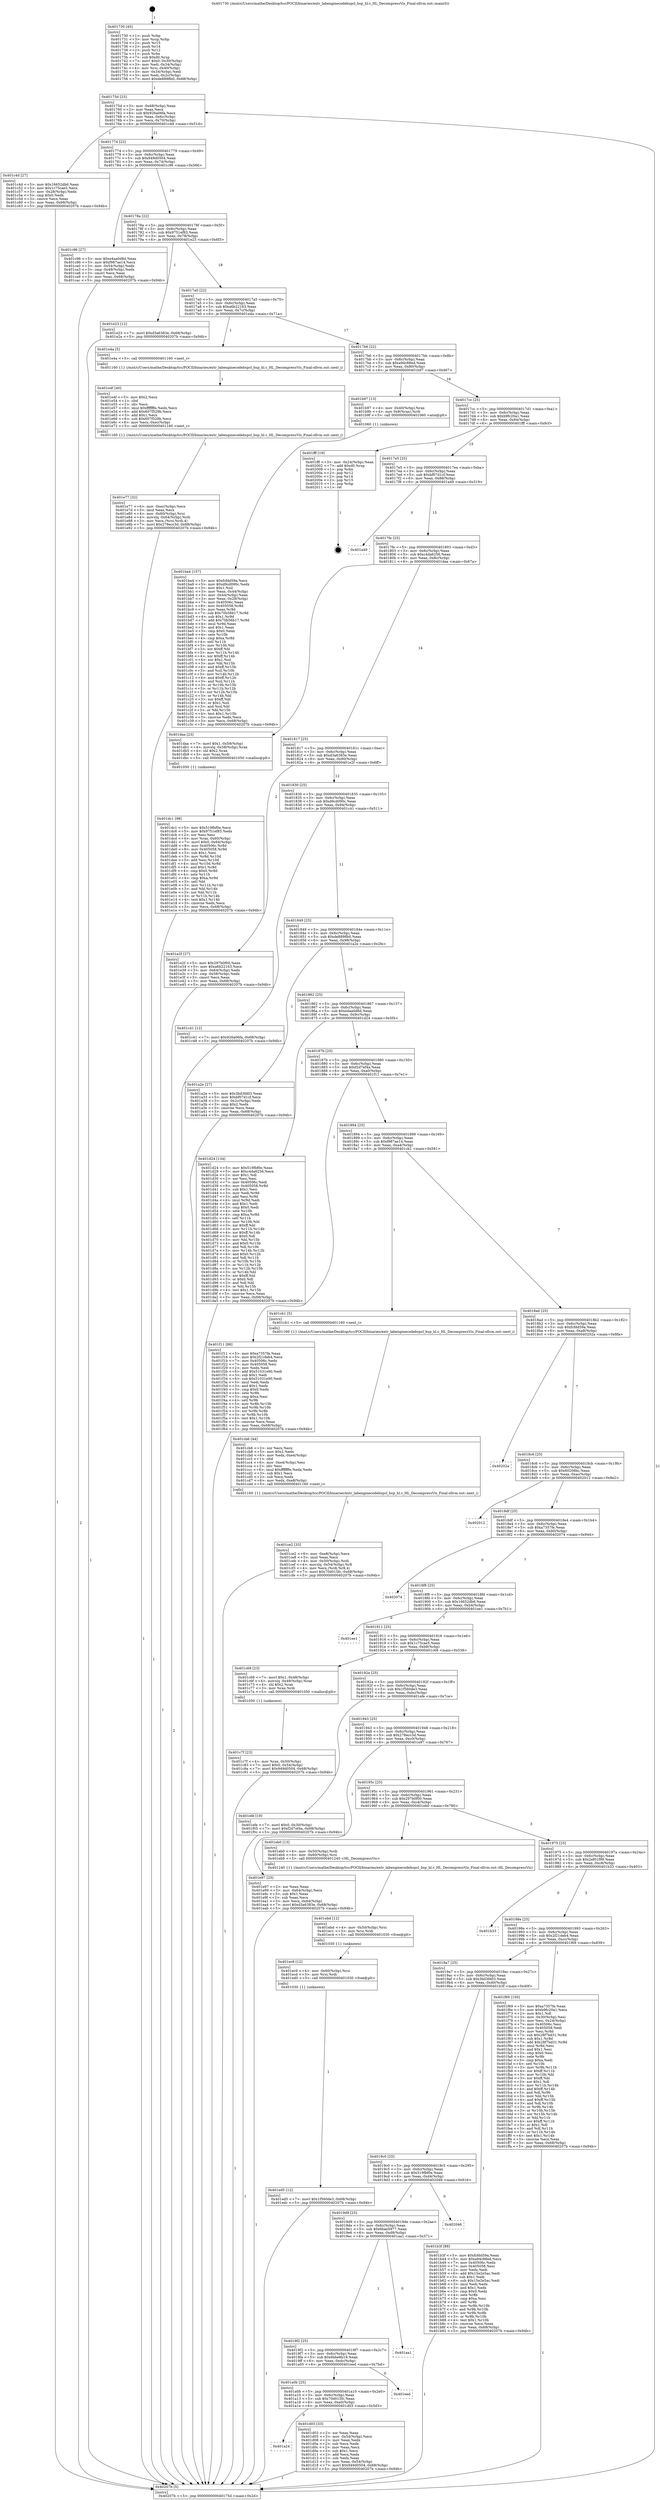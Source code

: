 digraph "0x401730" {
  label = "0x401730 (/mnt/c/Users/mathe/Desktop/tcc/POCII/binaries/extr_labenginecodebspcl_bsp_hl.c_HL_DecompressVis_Final-ollvm.out::main(0))"
  labelloc = "t"
  node[shape=record]

  Entry [label="",width=0.3,height=0.3,shape=circle,fillcolor=black,style=filled]
  "0x40175d" [label="{
     0x40175d [23]\l
     | [instrs]\l
     &nbsp;&nbsp;0x40175d \<+3\>: mov -0x68(%rbp),%eax\l
     &nbsp;&nbsp;0x401760 \<+2\>: mov %eax,%ecx\l
     &nbsp;&nbsp;0x401762 \<+6\>: sub $0x926a06fa,%ecx\l
     &nbsp;&nbsp;0x401768 \<+3\>: mov %eax,-0x6c(%rbp)\l
     &nbsp;&nbsp;0x40176b \<+3\>: mov %ecx,-0x70(%rbp)\l
     &nbsp;&nbsp;0x40176e \<+6\>: je 0000000000401c4d \<main+0x51d\>\l
  }"]
  "0x401c4d" [label="{
     0x401c4d [27]\l
     | [instrs]\l
     &nbsp;&nbsp;0x401c4d \<+5\>: mov $0x16652db6,%eax\l
     &nbsp;&nbsp;0x401c52 \<+5\>: mov $0x1c75cae5,%ecx\l
     &nbsp;&nbsp;0x401c57 \<+3\>: mov -0x28(%rbp),%edx\l
     &nbsp;&nbsp;0x401c5a \<+3\>: cmp $0x0,%edx\l
     &nbsp;&nbsp;0x401c5d \<+3\>: cmove %ecx,%eax\l
     &nbsp;&nbsp;0x401c60 \<+3\>: mov %eax,-0x68(%rbp)\l
     &nbsp;&nbsp;0x401c63 \<+5\>: jmp 000000000040207b \<main+0x94b\>\l
  }"]
  "0x401774" [label="{
     0x401774 [22]\l
     | [instrs]\l
     &nbsp;&nbsp;0x401774 \<+5\>: jmp 0000000000401779 \<main+0x49\>\l
     &nbsp;&nbsp;0x401779 \<+3\>: mov -0x6c(%rbp),%eax\l
     &nbsp;&nbsp;0x40177c \<+5\>: sub $0x949d0504,%eax\l
     &nbsp;&nbsp;0x401781 \<+3\>: mov %eax,-0x74(%rbp)\l
     &nbsp;&nbsp;0x401784 \<+6\>: je 0000000000401c96 \<main+0x566\>\l
  }"]
  Exit [label="",width=0.3,height=0.3,shape=circle,fillcolor=black,style=filled,peripheries=2]
  "0x401c96" [label="{
     0x401c96 [27]\l
     | [instrs]\l
     &nbsp;&nbsp;0x401c96 \<+5\>: mov $0xe4aa0d8d,%eax\l
     &nbsp;&nbsp;0x401c9b \<+5\>: mov $0xf987ae14,%ecx\l
     &nbsp;&nbsp;0x401ca0 \<+3\>: mov -0x54(%rbp),%edx\l
     &nbsp;&nbsp;0x401ca3 \<+3\>: cmp -0x48(%rbp),%edx\l
     &nbsp;&nbsp;0x401ca6 \<+3\>: cmovl %ecx,%eax\l
     &nbsp;&nbsp;0x401ca9 \<+3\>: mov %eax,-0x68(%rbp)\l
     &nbsp;&nbsp;0x401cac \<+5\>: jmp 000000000040207b \<main+0x94b\>\l
  }"]
  "0x40178a" [label="{
     0x40178a [22]\l
     | [instrs]\l
     &nbsp;&nbsp;0x40178a \<+5\>: jmp 000000000040178f \<main+0x5f\>\l
     &nbsp;&nbsp;0x40178f \<+3\>: mov -0x6c(%rbp),%eax\l
     &nbsp;&nbsp;0x401792 \<+5\>: sub $0x9751ef83,%eax\l
     &nbsp;&nbsp;0x401797 \<+3\>: mov %eax,-0x78(%rbp)\l
     &nbsp;&nbsp;0x40179a \<+6\>: je 0000000000401e23 \<main+0x6f3\>\l
  }"]
  "0x401ed5" [label="{
     0x401ed5 [12]\l
     | [instrs]\l
     &nbsp;&nbsp;0x401ed5 \<+7\>: movl $0x1f560de3,-0x68(%rbp)\l
     &nbsp;&nbsp;0x401edc \<+5\>: jmp 000000000040207b \<main+0x94b\>\l
  }"]
  "0x401e23" [label="{
     0x401e23 [12]\l
     | [instrs]\l
     &nbsp;&nbsp;0x401e23 \<+7\>: movl $0xd3a6383e,-0x68(%rbp)\l
     &nbsp;&nbsp;0x401e2a \<+5\>: jmp 000000000040207b \<main+0x94b\>\l
  }"]
  "0x4017a0" [label="{
     0x4017a0 [22]\l
     | [instrs]\l
     &nbsp;&nbsp;0x4017a0 \<+5\>: jmp 00000000004017a5 \<main+0x75\>\l
     &nbsp;&nbsp;0x4017a5 \<+3\>: mov -0x6c(%rbp),%eax\l
     &nbsp;&nbsp;0x4017a8 \<+5\>: sub $0xa6b22163,%eax\l
     &nbsp;&nbsp;0x4017ad \<+3\>: mov %eax,-0x7c(%rbp)\l
     &nbsp;&nbsp;0x4017b0 \<+6\>: je 0000000000401e4a \<main+0x71a\>\l
  }"]
  "0x401ec9" [label="{
     0x401ec9 [12]\l
     | [instrs]\l
     &nbsp;&nbsp;0x401ec9 \<+4\>: mov -0x60(%rbp),%rsi\l
     &nbsp;&nbsp;0x401ecd \<+3\>: mov %rsi,%rdi\l
     &nbsp;&nbsp;0x401ed0 \<+5\>: call 0000000000401030 \<free@plt\>\l
     | [calls]\l
     &nbsp;&nbsp;0x401030 \{1\} (unknown)\l
  }"]
  "0x401e4a" [label="{
     0x401e4a [5]\l
     | [instrs]\l
     &nbsp;&nbsp;0x401e4a \<+5\>: call 0000000000401160 \<next_i\>\l
     | [calls]\l
     &nbsp;&nbsp;0x401160 \{1\} (/mnt/c/Users/mathe/Desktop/tcc/POCII/binaries/extr_labenginecodebspcl_bsp_hl.c_HL_DecompressVis_Final-ollvm.out::next_i)\l
  }"]
  "0x4017b6" [label="{
     0x4017b6 [22]\l
     | [instrs]\l
     &nbsp;&nbsp;0x4017b6 \<+5\>: jmp 00000000004017bb \<main+0x8b\>\l
     &nbsp;&nbsp;0x4017bb \<+3\>: mov -0x6c(%rbp),%eax\l
     &nbsp;&nbsp;0x4017be \<+5\>: sub $0xa94c88ed,%eax\l
     &nbsp;&nbsp;0x4017c3 \<+3\>: mov %eax,-0x80(%rbp)\l
     &nbsp;&nbsp;0x4017c6 \<+6\>: je 0000000000401b97 \<main+0x467\>\l
  }"]
  "0x401ebd" [label="{
     0x401ebd [12]\l
     | [instrs]\l
     &nbsp;&nbsp;0x401ebd \<+4\>: mov -0x50(%rbp),%rsi\l
     &nbsp;&nbsp;0x401ec1 \<+3\>: mov %rsi,%rdi\l
     &nbsp;&nbsp;0x401ec4 \<+5\>: call 0000000000401030 \<free@plt\>\l
     | [calls]\l
     &nbsp;&nbsp;0x401030 \{1\} (unknown)\l
  }"]
  "0x401b97" [label="{
     0x401b97 [13]\l
     | [instrs]\l
     &nbsp;&nbsp;0x401b97 \<+4\>: mov -0x40(%rbp),%rax\l
     &nbsp;&nbsp;0x401b9b \<+4\>: mov 0x8(%rax),%rdi\l
     &nbsp;&nbsp;0x401b9f \<+5\>: call 0000000000401060 \<atoi@plt\>\l
     | [calls]\l
     &nbsp;&nbsp;0x401060 \{1\} (unknown)\l
  }"]
  "0x4017cc" [label="{
     0x4017cc [25]\l
     | [instrs]\l
     &nbsp;&nbsp;0x4017cc \<+5\>: jmp 00000000004017d1 \<main+0xa1\>\l
     &nbsp;&nbsp;0x4017d1 \<+3\>: mov -0x6c(%rbp),%eax\l
     &nbsp;&nbsp;0x4017d4 \<+5\>: sub $0xb9fc20a1,%eax\l
     &nbsp;&nbsp;0x4017d9 \<+6\>: mov %eax,-0x84(%rbp)\l
     &nbsp;&nbsp;0x4017df \<+6\>: je 0000000000401fff \<main+0x8cf\>\l
  }"]
  "0x401e77" [label="{
     0x401e77 [32]\l
     | [instrs]\l
     &nbsp;&nbsp;0x401e77 \<+6\>: mov -0xec(%rbp),%ecx\l
     &nbsp;&nbsp;0x401e7d \<+3\>: imul %eax,%ecx\l
     &nbsp;&nbsp;0x401e80 \<+4\>: mov -0x60(%rbp),%rsi\l
     &nbsp;&nbsp;0x401e84 \<+4\>: movslq -0x64(%rbp),%rdi\l
     &nbsp;&nbsp;0x401e88 \<+3\>: mov %ecx,(%rsi,%rdi,4)\l
     &nbsp;&nbsp;0x401e8b \<+7\>: movl $0x278ecc3d,-0x68(%rbp)\l
     &nbsp;&nbsp;0x401e92 \<+5\>: jmp 000000000040207b \<main+0x94b\>\l
  }"]
  "0x401fff" [label="{
     0x401fff [19]\l
     | [instrs]\l
     &nbsp;&nbsp;0x401fff \<+3\>: mov -0x24(%rbp),%eax\l
     &nbsp;&nbsp;0x402002 \<+7\>: add $0xd0,%rsp\l
     &nbsp;&nbsp;0x402009 \<+1\>: pop %rbx\l
     &nbsp;&nbsp;0x40200a \<+2\>: pop %r12\l
     &nbsp;&nbsp;0x40200c \<+2\>: pop %r14\l
     &nbsp;&nbsp;0x40200e \<+2\>: pop %r15\l
     &nbsp;&nbsp;0x402010 \<+1\>: pop %rbp\l
     &nbsp;&nbsp;0x402011 \<+1\>: ret\l
  }"]
  "0x4017e5" [label="{
     0x4017e5 [25]\l
     | [instrs]\l
     &nbsp;&nbsp;0x4017e5 \<+5\>: jmp 00000000004017ea \<main+0xba\>\l
     &nbsp;&nbsp;0x4017ea \<+3\>: mov -0x6c(%rbp),%eax\l
     &nbsp;&nbsp;0x4017ed \<+5\>: sub $0xbf07d1cf,%eax\l
     &nbsp;&nbsp;0x4017f2 \<+6\>: mov %eax,-0x88(%rbp)\l
     &nbsp;&nbsp;0x4017f8 \<+6\>: je 0000000000401a49 \<main+0x319\>\l
  }"]
  "0x401e4f" [label="{
     0x401e4f [40]\l
     | [instrs]\l
     &nbsp;&nbsp;0x401e4f \<+5\>: mov $0x2,%ecx\l
     &nbsp;&nbsp;0x401e54 \<+1\>: cltd\l
     &nbsp;&nbsp;0x401e55 \<+2\>: idiv %ecx\l
     &nbsp;&nbsp;0x401e57 \<+6\>: imul $0xfffffffe,%edx,%ecx\l
     &nbsp;&nbsp;0x401e5d \<+6\>: add $0x607f529b,%ecx\l
     &nbsp;&nbsp;0x401e63 \<+3\>: add $0x1,%ecx\l
     &nbsp;&nbsp;0x401e66 \<+6\>: sub $0x607f529b,%ecx\l
     &nbsp;&nbsp;0x401e6c \<+6\>: mov %ecx,-0xec(%rbp)\l
     &nbsp;&nbsp;0x401e72 \<+5\>: call 0000000000401160 \<next_i\>\l
     | [calls]\l
     &nbsp;&nbsp;0x401160 \{1\} (/mnt/c/Users/mathe/Desktop/tcc/POCII/binaries/extr_labenginecodebspcl_bsp_hl.c_HL_DecompressVis_Final-ollvm.out::next_i)\l
  }"]
  "0x401a49" [label="{
     0x401a49\l
  }", style=dashed]
  "0x4017fe" [label="{
     0x4017fe [25]\l
     | [instrs]\l
     &nbsp;&nbsp;0x4017fe \<+5\>: jmp 0000000000401803 \<main+0xd3\>\l
     &nbsp;&nbsp;0x401803 \<+3\>: mov -0x6c(%rbp),%eax\l
     &nbsp;&nbsp;0x401806 \<+5\>: sub $0xc4da6256,%eax\l
     &nbsp;&nbsp;0x40180b \<+6\>: mov %eax,-0x8c(%rbp)\l
     &nbsp;&nbsp;0x401811 \<+6\>: je 0000000000401daa \<main+0x67a\>\l
  }"]
  "0x401dc1" [label="{
     0x401dc1 [98]\l
     | [instrs]\l
     &nbsp;&nbsp;0x401dc1 \<+5\>: mov $0x519fbf0e,%ecx\l
     &nbsp;&nbsp;0x401dc6 \<+5\>: mov $0x9751ef83,%edx\l
     &nbsp;&nbsp;0x401dcb \<+2\>: xor %esi,%esi\l
     &nbsp;&nbsp;0x401dcd \<+4\>: mov %rax,-0x60(%rbp)\l
     &nbsp;&nbsp;0x401dd1 \<+7\>: movl $0x0,-0x64(%rbp)\l
     &nbsp;&nbsp;0x401dd8 \<+8\>: mov 0x40506c,%r8d\l
     &nbsp;&nbsp;0x401de0 \<+8\>: mov 0x405058,%r9d\l
     &nbsp;&nbsp;0x401de8 \<+3\>: sub $0x1,%esi\l
     &nbsp;&nbsp;0x401deb \<+3\>: mov %r8d,%r10d\l
     &nbsp;&nbsp;0x401dee \<+3\>: add %esi,%r10d\l
     &nbsp;&nbsp;0x401df1 \<+4\>: imul %r10d,%r8d\l
     &nbsp;&nbsp;0x401df5 \<+4\>: and $0x1,%r8d\l
     &nbsp;&nbsp;0x401df9 \<+4\>: cmp $0x0,%r8d\l
     &nbsp;&nbsp;0x401dfd \<+4\>: sete %r11b\l
     &nbsp;&nbsp;0x401e01 \<+4\>: cmp $0xa,%r9d\l
     &nbsp;&nbsp;0x401e05 \<+3\>: setl %bl\l
     &nbsp;&nbsp;0x401e08 \<+3\>: mov %r11b,%r14b\l
     &nbsp;&nbsp;0x401e0b \<+3\>: and %bl,%r14b\l
     &nbsp;&nbsp;0x401e0e \<+3\>: xor %bl,%r11b\l
     &nbsp;&nbsp;0x401e11 \<+3\>: or %r11b,%r14b\l
     &nbsp;&nbsp;0x401e14 \<+4\>: test $0x1,%r14b\l
     &nbsp;&nbsp;0x401e18 \<+3\>: cmovne %edx,%ecx\l
     &nbsp;&nbsp;0x401e1b \<+3\>: mov %ecx,-0x68(%rbp)\l
     &nbsp;&nbsp;0x401e1e \<+5\>: jmp 000000000040207b \<main+0x94b\>\l
  }"]
  "0x401daa" [label="{
     0x401daa [23]\l
     | [instrs]\l
     &nbsp;&nbsp;0x401daa \<+7\>: movl $0x1,-0x58(%rbp)\l
     &nbsp;&nbsp;0x401db1 \<+4\>: movslq -0x58(%rbp),%rax\l
     &nbsp;&nbsp;0x401db5 \<+4\>: shl $0x2,%rax\l
     &nbsp;&nbsp;0x401db9 \<+3\>: mov %rax,%rdi\l
     &nbsp;&nbsp;0x401dbc \<+5\>: call 0000000000401050 \<malloc@plt\>\l
     | [calls]\l
     &nbsp;&nbsp;0x401050 \{1\} (unknown)\l
  }"]
  "0x401817" [label="{
     0x401817 [25]\l
     | [instrs]\l
     &nbsp;&nbsp;0x401817 \<+5\>: jmp 000000000040181c \<main+0xec\>\l
     &nbsp;&nbsp;0x40181c \<+3\>: mov -0x6c(%rbp),%eax\l
     &nbsp;&nbsp;0x40181f \<+5\>: sub $0xd3a6383e,%eax\l
     &nbsp;&nbsp;0x401824 \<+6\>: mov %eax,-0x90(%rbp)\l
     &nbsp;&nbsp;0x40182a \<+6\>: je 0000000000401e2f \<main+0x6ff\>\l
  }"]
  "0x401a24" [label="{
     0x401a24\l
  }", style=dashed]
  "0x401e2f" [label="{
     0x401e2f [27]\l
     | [instrs]\l
     &nbsp;&nbsp;0x401e2f \<+5\>: mov $0x297b0f00,%eax\l
     &nbsp;&nbsp;0x401e34 \<+5\>: mov $0xa6b22163,%ecx\l
     &nbsp;&nbsp;0x401e39 \<+3\>: mov -0x64(%rbp),%edx\l
     &nbsp;&nbsp;0x401e3c \<+3\>: cmp -0x58(%rbp),%edx\l
     &nbsp;&nbsp;0x401e3f \<+3\>: cmovl %ecx,%eax\l
     &nbsp;&nbsp;0x401e42 \<+3\>: mov %eax,-0x68(%rbp)\l
     &nbsp;&nbsp;0x401e45 \<+5\>: jmp 000000000040207b \<main+0x94b\>\l
  }"]
  "0x401830" [label="{
     0x401830 [25]\l
     | [instrs]\l
     &nbsp;&nbsp;0x401830 \<+5\>: jmp 0000000000401835 \<main+0x105\>\l
     &nbsp;&nbsp;0x401835 \<+3\>: mov -0x6c(%rbp),%eax\l
     &nbsp;&nbsp;0x401838 \<+5\>: sub $0xd9cd090c,%eax\l
     &nbsp;&nbsp;0x40183d \<+6\>: mov %eax,-0x94(%rbp)\l
     &nbsp;&nbsp;0x401843 \<+6\>: je 0000000000401c41 \<main+0x511\>\l
  }"]
  "0x401d03" [label="{
     0x401d03 [33]\l
     | [instrs]\l
     &nbsp;&nbsp;0x401d03 \<+2\>: xor %eax,%eax\l
     &nbsp;&nbsp;0x401d05 \<+3\>: mov -0x54(%rbp),%ecx\l
     &nbsp;&nbsp;0x401d08 \<+2\>: mov %eax,%edx\l
     &nbsp;&nbsp;0x401d0a \<+2\>: sub %ecx,%edx\l
     &nbsp;&nbsp;0x401d0c \<+2\>: mov %eax,%ecx\l
     &nbsp;&nbsp;0x401d0e \<+3\>: sub $0x1,%ecx\l
     &nbsp;&nbsp;0x401d11 \<+2\>: add %ecx,%edx\l
     &nbsp;&nbsp;0x401d13 \<+2\>: sub %edx,%eax\l
     &nbsp;&nbsp;0x401d15 \<+3\>: mov %eax,-0x54(%rbp)\l
     &nbsp;&nbsp;0x401d18 \<+7\>: movl $0x949d0504,-0x68(%rbp)\l
     &nbsp;&nbsp;0x401d1f \<+5\>: jmp 000000000040207b \<main+0x94b\>\l
  }"]
  "0x401c41" [label="{
     0x401c41 [12]\l
     | [instrs]\l
     &nbsp;&nbsp;0x401c41 \<+7\>: movl $0x926a06fa,-0x68(%rbp)\l
     &nbsp;&nbsp;0x401c48 \<+5\>: jmp 000000000040207b \<main+0x94b\>\l
  }"]
  "0x401849" [label="{
     0x401849 [25]\l
     | [instrs]\l
     &nbsp;&nbsp;0x401849 \<+5\>: jmp 000000000040184e \<main+0x11e\>\l
     &nbsp;&nbsp;0x40184e \<+3\>: mov -0x6c(%rbp),%eax\l
     &nbsp;&nbsp;0x401851 \<+5\>: sub $0xde8898b0,%eax\l
     &nbsp;&nbsp;0x401856 \<+6\>: mov %eax,-0x98(%rbp)\l
     &nbsp;&nbsp;0x40185c \<+6\>: je 0000000000401a2e \<main+0x2fe\>\l
  }"]
  "0x401a0b" [label="{
     0x401a0b [25]\l
     | [instrs]\l
     &nbsp;&nbsp;0x401a0b \<+5\>: jmp 0000000000401a10 \<main+0x2e0\>\l
     &nbsp;&nbsp;0x401a10 \<+3\>: mov -0x6c(%rbp),%eax\l
     &nbsp;&nbsp;0x401a13 \<+5\>: sub $0x70d015fc,%eax\l
     &nbsp;&nbsp;0x401a18 \<+6\>: mov %eax,-0xe0(%rbp)\l
     &nbsp;&nbsp;0x401a1e \<+6\>: je 0000000000401d03 \<main+0x5d3\>\l
  }"]
  "0x401a2e" [label="{
     0x401a2e [27]\l
     | [instrs]\l
     &nbsp;&nbsp;0x401a2e \<+5\>: mov $0x3bd3fd03,%eax\l
     &nbsp;&nbsp;0x401a33 \<+5\>: mov $0xbf07d1cf,%ecx\l
     &nbsp;&nbsp;0x401a38 \<+3\>: mov -0x2c(%rbp),%edx\l
     &nbsp;&nbsp;0x401a3b \<+3\>: cmp $0x2,%edx\l
     &nbsp;&nbsp;0x401a3e \<+3\>: cmovne %ecx,%eax\l
     &nbsp;&nbsp;0x401a41 \<+3\>: mov %eax,-0x68(%rbp)\l
     &nbsp;&nbsp;0x401a44 \<+5\>: jmp 000000000040207b \<main+0x94b\>\l
  }"]
  "0x401862" [label="{
     0x401862 [25]\l
     | [instrs]\l
     &nbsp;&nbsp;0x401862 \<+5\>: jmp 0000000000401867 \<main+0x137\>\l
     &nbsp;&nbsp;0x401867 \<+3\>: mov -0x6c(%rbp),%eax\l
     &nbsp;&nbsp;0x40186a \<+5\>: sub $0xe4aa0d8d,%eax\l
     &nbsp;&nbsp;0x40186f \<+6\>: mov %eax,-0x9c(%rbp)\l
     &nbsp;&nbsp;0x401875 \<+6\>: je 0000000000401d24 \<main+0x5f4\>\l
  }"]
  "0x40207b" [label="{
     0x40207b [5]\l
     | [instrs]\l
     &nbsp;&nbsp;0x40207b \<+5\>: jmp 000000000040175d \<main+0x2d\>\l
  }"]
  "0x401730" [label="{
     0x401730 [45]\l
     | [instrs]\l
     &nbsp;&nbsp;0x401730 \<+1\>: push %rbp\l
     &nbsp;&nbsp;0x401731 \<+3\>: mov %rsp,%rbp\l
     &nbsp;&nbsp;0x401734 \<+2\>: push %r15\l
     &nbsp;&nbsp;0x401736 \<+2\>: push %r14\l
     &nbsp;&nbsp;0x401738 \<+2\>: push %r12\l
     &nbsp;&nbsp;0x40173a \<+1\>: push %rbx\l
     &nbsp;&nbsp;0x40173b \<+7\>: sub $0xd0,%rsp\l
     &nbsp;&nbsp;0x401742 \<+7\>: movl $0x0,-0x30(%rbp)\l
     &nbsp;&nbsp;0x401749 \<+3\>: mov %edi,-0x34(%rbp)\l
     &nbsp;&nbsp;0x40174c \<+4\>: mov %rsi,-0x40(%rbp)\l
     &nbsp;&nbsp;0x401750 \<+3\>: mov -0x34(%rbp),%edi\l
     &nbsp;&nbsp;0x401753 \<+3\>: mov %edi,-0x2c(%rbp)\l
     &nbsp;&nbsp;0x401756 \<+7\>: movl $0xde8898b0,-0x68(%rbp)\l
  }"]
  "0x401eed" [label="{
     0x401eed\l
  }", style=dashed]
  "0x401d24" [label="{
     0x401d24 [134]\l
     | [instrs]\l
     &nbsp;&nbsp;0x401d24 \<+5\>: mov $0x519fbf0e,%eax\l
     &nbsp;&nbsp;0x401d29 \<+5\>: mov $0xc4da6256,%ecx\l
     &nbsp;&nbsp;0x401d2e \<+2\>: mov $0x1,%dl\l
     &nbsp;&nbsp;0x401d30 \<+2\>: xor %esi,%esi\l
     &nbsp;&nbsp;0x401d32 \<+7\>: mov 0x40506c,%edi\l
     &nbsp;&nbsp;0x401d39 \<+8\>: mov 0x405058,%r8d\l
     &nbsp;&nbsp;0x401d41 \<+3\>: sub $0x1,%esi\l
     &nbsp;&nbsp;0x401d44 \<+3\>: mov %edi,%r9d\l
     &nbsp;&nbsp;0x401d47 \<+3\>: add %esi,%r9d\l
     &nbsp;&nbsp;0x401d4a \<+4\>: imul %r9d,%edi\l
     &nbsp;&nbsp;0x401d4e \<+3\>: and $0x1,%edi\l
     &nbsp;&nbsp;0x401d51 \<+3\>: cmp $0x0,%edi\l
     &nbsp;&nbsp;0x401d54 \<+4\>: sete %r10b\l
     &nbsp;&nbsp;0x401d58 \<+4\>: cmp $0xa,%r8d\l
     &nbsp;&nbsp;0x401d5c \<+4\>: setl %r11b\l
     &nbsp;&nbsp;0x401d60 \<+3\>: mov %r10b,%bl\l
     &nbsp;&nbsp;0x401d63 \<+3\>: xor $0xff,%bl\l
     &nbsp;&nbsp;0x401d66 \<+3\>: mov %r11b,%r14b\l
     &nbsp;&nbsp;0x401d69 \<+4\>: xor $0xff,%r14b\l
     &nbsp;&nbsp;0x401d6d \<+3\>: xor $0x0,%dl\l
     &nbsp;&nbsp;0x401d70 \<+3\>: mov %bl,%r15b\l
     &nbsp;&nbsp;0x401d73 \<+4\>: and $0x0,%r15b\l
     &nbsp;&nbsp;0x401d77 \<+3\>: and %dl,%r10b\l
     &nbsp;&nbsp;0x401d7a \<+3\>: mov %r14b,%r12b\l
     &nbsp;&nbsp;0x401d7d \<+4\>: and $0x0,%r12b\l
     &nbsp;&nbsp;0x401d81 \<+3\>: and %dl,%r11b\l
     &nbsp;&nbsp;0x401d84 \<+3\>: or %r10b,%r15b\l
     &nbsp;&nbsp;0x401d87 \<+3\>: or %r11b,%r12b\l
     &nbsp;&nbsp;0x401d8a \<+3\>: xor %r12b,%r15b\l
     &nbsp;&nbsp;0x401d8d \<+3\>: or %r14b,%bl\l
     &nbsp;&nbsp;0x401d90 \<+3\>: xor $0xff,%bl\l
     &nbsp;&nbsp;0x401d93 \<+3\>: or $0x0,%dl\l
     &nbsp;&nbsp;0x401d96 \<+2\>: and %dl,%bl\l
     &nbsp;&nbsp;0x401d98 \<+3\>: or %bl,%r15b\l
     &nbsp;&nbsp;0x401d9b \<+4\>: test $0x1,%r15b\l
     &nbsp;&nbsp;0x401d9f \<+3\>: cmovne %ecx,%eax\l
     &nbsp;&nbsp;0x401da2 \<+3\>: mov %eax,-0x68(%rbp)\l
     &nbsp;&nbsp;0x401da5 \<+5\>: jmp 000000000040207b \<main+0x94b\>\l
  }"]
  "0x40187b" [label="{
     0x40187b [25]\l
     | [instrs]\l
     &nbsp;&nbsp;0x40187b \<+5\>: jmp 0000000000401880 \<main+0x150\>\l
     &nbsp;&nbsp;0x401880 \<+3\>: mov -0x6c(%rbp),%eax\l
     &nbsp;&nbsp;0x401883 \<+5\>: sub $0xf2d7ef4a,%eax\l
     &nbsp;&nbsp;0x401888 \<+6\>: mov %eax,-0xa0(%rbp)\l
     &nbsp;&nbsp;0x40188e \<+6\>: je 0000000000401f11 \<main+0x7e1\>\l
  }"]
  "0x4019f2" [label="{
     0x4019f2 [25]\l
     | [instrs]\l
     &nbsp;&nbsp;0x4019f2 \<+5\>: jmp 00000000004019f7 \<main+0x2c7\>\l
     &nbsp;&nbsp;0x4019f7 \<+3\>: mov -0x6c(%rbp),%eax\l
     &nbsp;&nbsp;0x4019fa \<+5\>: sub $0x6bbe8b19,%eax\l
     &nbsp;&nbsp;0x4019ff \<+6\>: mov %eax,-0xdc(%rbp)\l
     &nbsp;&nbsp;0x401a05 \<+6\>: je 0000000000401eed \<main+0x7bd\>\l
  }"]
  "0x401f11" [label="{
     0x401f11 [88]\l
     | [instrs]\l
     &nbsp;&nbsp;0x401f11 \<+5\>: mov $0xa7357fe,%eax\l
     &nbsp;&nbsp;0x401f16 \<+5\>: mov $0x2f21deb4,%ecx\l
     &nbsp;&nbsp;0x401f1b \<+7\>: mov 0x40506c,%edx\l
     &nbsp;&nbsp;0x401f22 \<+7\>: mov 0x405058,%esi\l
     &nbsp;&nbsp;0x401f29 \<+2\>: mov %edx,%edi\l
     &nbsp;&nbsp;0x401f2b \<+6\>: add $0x51031e90,%edi\l
     &nbsp;&nbsp;0x401f31 \<+3\>: sub $0x1,%edi\l
     &nbsp;&nbsp;0x401f34 \<+6\>: sub $0x51031e90,%edi\l
     &nbsp;&nbsp;0x401f3a \<+3\>: imul %edi,%edx\l
     &nbsp;&nbsp;0x401f3d \<+3\>: and $0x1,%edx\l
     &nbsp;&nbsp;0x401f40 \<+3\>: cmp $0x0,%edx\l
     &nbsp;&nbsp;0x401f43 \<+4\>: sete %r8b\l
     &nbsp;&nbsp;0x401f47 \<+3\>: cmp $0xa,%esi\l
     &nbsp;&nbsp;0x401f4a \<+4\>: setl %r9b\l
     &nbsp;&nbsp;0x401f4e \<+3\>: mov %r8b,%r10b\l
     &nbsp;&nbsp;0x401f51 \<+3\>: and %r9b,%r10b\l
     &nbsp;&nbsp;0x401f54 \<+3\>: xor %r9b,%r8b\l
     &nbsp;&nbsp;0x401f57 \<+3\>: or %r8b,%r10b\l
     &nbsp;&nbsp;0x401f5a \<+4\>: test $0x1,%r10b\l
     &nbsp;&nbsp;0x401f5e \<+3\>: cmovne %ecx,%eax\l
     &nbsp;&nbsp;0x401f61 \<+3\>: mov %eax,-0x68(%rbp)\l
     &nbsp;&nbsp;0x401f64 \<+5\>: jmp 000000000040207b \<main+0x94b\>\l
  }"]
  "0x401894" [label="{
     0x401894 [25]\l
     | [instrs]\l
     &nbsp;&nbsp;0x401894 \<+5\>: jmp 0000000000401899 \<main+0x169\>\l
     &nbsp;&nbsp;0x401899 \<+3\>: mov -0x6c(%rbp),%eax\l
     &nbsp;&nbsp;0x40189c \<+5\>: sub $0xf987ae14,%eax\l
     &nbsp;&nbsp;0x4018a1 \<+6\>: mov %eax,-0xa4(%rbp)\l
     &nbsp;&nbsp;0x4018a7 \<+6\>: je 0000000000401cb1 \<main+0x581\>\l
  }"]
  "0x401aa1" [label="{
     0x401aa1\l
  }", style=dashed]
  "0x401cb1" [label="{
     0x401cb1 [5]\l
     | [instrs]\l
     &nbsp;&nbsp;0x401cb1 \<+5\>: call 0000000000401160 \<next_i\>\l
     | [calls]\l
     &nbsp;&nbsp;0x401160 \{1\} (/mnt/c/Users/mathe/Desktop/tcc/POCII/binaries/extr_labenginecodebspcl_bsp_hl.c_HL_DecompressVis_Final-ollvm.out::next_i)\l
  }"]
  "0x4018ad" [label="{
     0x4018ad [25]\l
     | [instrs]\l
     &nbsp;&nbsp;0x4018ad \<+5\>: jmp 00000000004018b2 \<main+0x182\>\l
     &nbsp;&nbsp;0x4018b2 \<+3\>: mov -0x6c(%rbp),%eax\l
     &nbsp;&nbsp;0x4018b5 \<+5\>: sub $0xfcfdd59a,%eax\l
     &nbsp;&nbsp;0x4018ba \<+6\>: mov %eax,-0xa8(%rbp)\l
     &nbsp;&nbsp;0x4018c0 \<+6\>: je 000000000040202a \<main+0x8fa\>\l
  }"]
  "0x4019d9" [label="{
     0x4019d9 [25]\l
     | [instrs]\l
     &nbsp;&nbsp;0x4019d9 \<+5\>: jmp 00000000004019de \<main+0x2ae\>\l
     &nbsp;&nbsp;0x4019de \<+3\>: mov -0x6c(%rbp),%eax\l
     &nbsp;&nbsp;0x4019e1 \<+5\>: sub $0x6bae5977,%eax\l
     &nbsp;&nbsp;0x4019e6 \<+6\>: mov %eax,-0xd8(%rbp)\l
     &nbsp;&nbsp;0x4019ec \<+6\>: je 0000000000401aa1 \<main+0x371\>\l
  }"]
  "0x40202a" [label="{
     0x40202a\l
  }", style=dashed]
  "0x4018c6" [label="{
     0x4018c6 [25]\l
     | [instrs]\l
     &nbsp;&nbsp;0x4018c6 \<+5\>: jmp 00000000004018cb \<main+0x19b\>\l
     &nbsp;&nbsp;0x4018cb \<+3\>: mov -0x6c(%rbp),%eax\l
     &nbsp;&nbsp;0x4018ce \<+5\>: sub $0x60208bc,%eax\l
     &nbsp;&nbsp;0x4018d3 \<+6\>: mov %eax,-0xac(%rbp)\l
     &nbsp;&nbsp;0x4018d9 \<+6\>: je 0000000000402012 \<main+0x8e2\>\l
  }"]
  "0x402046" [label="{
     0x402046\l
  }", style=dashed]
  "0x402012" [label="{
     0x402012\l
  }", style=dashed]
  "0x4018df" [label="{
     0x4018df [25]\l
     | [instrs]\l
     &nbsp;&nbsp;0x4018df \<+5\>: jmp 00000000004018e4 \<main+0x1b4\>\l
     &nbsp;&nbsp;0x4018e4 \<+3\>: mov -0x6c(%rbp),%eax\l
     &nbsp;&nbsp;0x4018e7 \<+5\>: sub $0xa7357fe,%eax\l
     &nbsp;&nbsp;0x4018ec \<+6\>: mov %eax,-0xb0(%rbp)\l
     &nbsp;&nbsp;0x4018f2 \<+6\>: je 0000000000402074 \<main+0x944\>\l
  }"]
  "0x401ce2" [label="{
     0x401ce2 [33]\l
     | [instrs]\l
     &nbsp;&nbsp;0x401ce2 \<+6\>: mov -0xe8(%rbp),%ecx\l
     &nbsp;&nbsp;0x401ce8 \<+3\>: imul %eax,%ecx\l
     &nbsp;&nbsp;0x401ceb \<+4\>: mov -0x50(%rbp),%rdi\l
     &nbsp;&nbsp;0x401cef \<+4\>: movslq -0x54(%rbp),%r8\l
     &nbsp;&nbsp;0x401cf3 \<+4\>: mov %ecx,(%rdi,%r8,4)\l
     &nbsp;&nbsp;0x401cf7 \<+7\>: movl $0x70d015fc,-0x68(%rbp)\l
     &nbsp;&nbsp;0x401cfe \<+5\>: jmp 000000000040207b \<main+0x94b\>\l
  }"]
  "0x402074" [label="{
     0x402074\l
  }", style=dashed]
  "0x4018f8" [label="{
     0x4018f8 [25]\l
     | [instrs]\l
     &nbsp;&nbsp;0x4018f8 \<+5\>: jmp 00000000004018fd \<main+0x1cd\>\l
     &nbsp;&nbsp;0x4018fd \<+3\>: mov -0x6c(%rbp),%eax\l
     &nbsp;&nbsp;0x401900 \<+5\>: sub $0x16652db6,%eax\l
     &nbsp;&nbsp;0x401905 \<+6\>: mov %eax,-0xb4(%rbp)\l
     &nbsp;&nbsp;0x40190b \<+6\>: je 0000000000401ee1 \<main+0x7b1\>\l
  }"]
  "0x401cb6" [label="{
     0x401cb6 [44]\l
     | [instrs]\l
     &nbsp;&nbsp;0x401cb6 \<+2\>: xor %ecx,%ecx\l
     &nbsp;&nbsp;0x401cb8 \<+5\>: mov $0x2,%edx\l
     &nbsp;&nbsp;0x401cbd \<+6\>: mov %edx,-0xe4(%rbp)\l
     &nbsp;&nbsp;0x401cc3 \<+1\>: cltd\l
     &nbsp;&nbsp;0x401cc4 \<+6\>: mov -0xe4(%rbp),%esi\l
     &nbsp;&nbsp;0x401cca \<+2\>: idiv %esi\l
     &nbsp;&nbsp;0x401ccc \<+6\>: imul $0xfffffffe,%edx,%edx\l
     &nbsp;&nbsp;0x401cd2 \<+3\>: sub $0x1,%ecx\l
     &nbsp;&nbsp;0x401cd5 \<+2\>: sub %ecx,%edx\l
     &nbsp;&nbsp;0x401cd7 \<+6\>: mov %edx,-0xe8(%rbp)\l
     &nbsp;&nbsp;0x401cdd \<+5\>: call 0000000000401160 \<next_i\>\l
     | [calls]\l
     &nbsp;&nbsp;0x401160 \{1\} (/mnt/c/Users/mathe/Desktop/tcc/POCII/binaries/extr_labenginecodebspcl_bsp_hl.c_HL_DecompressVis_Final-ollvm.out::next_i)\l
  }"]
  "0x401ee1" [label="{
     0x401ee1\l
  }", style=dashed]
  "0x401911" [label="{
     0x401911 [25]\l
     | [instrs]\l
     &nbsp;&nbsp;0x401911 \<+5\>: jmp 0000000000401916 \<main+0x1e6\>\l
     &nbsp;&nbsp;0x401916 \<+3\>: mov -0x6c(%rbp),%eax\l
     &nbsp;&nbsp;0x401919 \<+5\>: sub $0x1c75cae5,%eax\l
     &nbsp;&nbsp;0x40191e \<+6\>: mov %eax,-0xb8(%rbp)\l
     &nbsp;&nbsp;0x401924 \<+6\>: je 0000000000401c68 \<main+0x538\>\l
  }"]
  "0x401c7f" [label="{
     0x401c7f [23]\l
     | [instrs]\l
     &nbsp;&nbsp;0x401c7f \<+4\>: mov %rax,-0x50(%rbp)\l
     &nbsp;&nbsp;0x401c83 \<+7\>: movl $0x0,-0x54(%rbp)\l
     &nbsp;&nbsp;0x401c8a \<+7\>: movl $0x949d0504,-0x68(%rbp)\l
     &nbsp;&nbsp;0x401c91 \<+5\>: jmp 000000000040207b \<main+0x94b\>\l
  }"]
  "0x401c68" [label="{
     0x401c68 [23]\l
     | [instrs]\l
     &nbsp;&nbsp;0x401c68 \<+7\>: movl $0x1,-0x48(%rbp)\l
     &nbsp;&nbsp;0x401c6f \<+4\>: movslq -0x48(%rbp),%rax\l
     &nbsp;&nbsp;0x401c73 \<+4\>: shl $0x2,%rax\l
     &nbsp;&nbsp;0x401c77 \<+3\>: mov %rax,%rdi\l
     &nbsp;&nbsp;0x401c7a \<+5\>: call 0000000000401050 \<malloc@plt\>\l
     | [calls]\l
     &nbsp;&nbsp;0x401050 \{1\} (unknown)\l
  }"]
  "0x40192a" [label="{
     0x40192a [25]\l
     | [instrs]\l
     &nbsp;&nbsp;0x40192a \<+5\>: jmp 000000000040192f \<main+0x1ff\>\l
     &nbsp;&nbsp;0x40192f \<+3\>: mov -0x6c(%rbp),%eax\l
     &nbsp;&nbsp;0x401932 \<+5\>: sub $0x1f560de3,%eax\l
     &nbsp;&nbsp;0x401937 \<+6\>: mov %eax,-0xbc(%rbp)\l
     &nbsp;&nbsp;0x40193d \<+6\>: je 0000000000401efe \<main+0x7ce\>\l
  }"]
  "0x401ba4" [label="{
     0x401ba4 [157]\l
     | [instrs]\l
     &nbsp;&nbsp;0x401ba4 \<+5\>: mov $0xfcfdd59a,%ecx\l
     &nbsp;&nbsp;0x401ba9 \<+5\>: mov $0xd9cd090c,%edx\l
     &nbsp;&nbsp;0x401bae \<+3\>: mov $0x1,%sil\l
     &nbsp;&nbsp;0x401bb1 \<+3\>: mov %eax,-0x44(%rbp)\l
     &nbsp;&nbsp;0x401bb4 \<+3\>: mov -0x44(%rbp),%eax\l
     &nbsp;&nbsp;0x401bb7 \<+3\>: mov %eax,-0x28(%rbp)\l
     &nbsp;&nbsp;0x401bba \<+7\>: mov 0x40506c,%eax\l
     &nbsp;&nbsp;0x401bc1 \<+8\>: mov 0x405058,%r8d\l
     &nbsp;&nbsp;0x401bc9 \<+3\>: mov %eax,%r9d\l
     &nbsp;&nbsp;0x401bcc \<+7\>: sub $0x70b56b17,%r9d\l
     &nbsp;&nbsp;0x401bd3 \<+4\>: sub $0x1,%r9d\l
     &nbsp;&nbsp;0x401bd7 \<+7\>: add $0x70b56b17,%r9d\l
     &nbsp;&nbsp;0x401bde \<+4\>: imul %r9d,%eax\l
     &nbsp;&nbsp;0x401be2 \<+3\>: and $0x1,%eax\l
     &nbsp;&nbsp;0x401be5 \<+3\>: cmp $0x0,%eax\l
     &nbsp;&nbsp;0x401be8 \<+4\>: sete %r10b\l
     &nbsp;&nbsp;0x401bec \<+4\>: cmp $0xa,%r8d\l
     &nbsp;&nbsp;0x401bf0 \<+4\>: setl %r11b\l
     &nbsp;&nbsp;0x401bf4 \<+3\>: mov %r10b,%bl\l
     &nbsp;&nbsp;0x401bf7 \<+3\>: xor $0xff,%bl\l
     &nbsp;&nbsp;0x401bfa \<+3\>: mov %r11b,%r14b\l
     &nbsp;&nbsp;0x401bfd \<+4\>: xor $0xff,%r14b\l
     &nbsp;&nbsp;0x401c01 \<+4\>: xor $0x1,%sil\l
     &nbsp;&nbsp;0x401c05 \<+3\>: mov %bl,%r15b\l
     &nbsp;&nbsp;0x401c08 \<+4\>: and $0xff,%r15b\l
     &nbsp;&nbsp;0x401c0c \<+3\>: and %sil,%r10b\l
     &nbsp;&nbsp;0x401c0f \<+3\>: mov %r14b,%r12b\l
     &nbsp;&nbsp;0x401c12 \<+4\>: and $0xff,%r12b\l
     &nbsp;&nbsp;0x401c16 \<+3\>: and %sil,%r11b\l
     &nbsp;&nbsp;0x401c19 \<+3\>: or %r10b,%r15b\l
     &nbsp;&nbsp;0x401c1c \<+3\>: or %r11b,%r12b\l
     &nbsp;&nbsp;0x401c1f \<+3\>: xor %r12b,%r15b\l
     &nbsp;&nbsp;0x401c22 \<+3\>: or %r14b,%bl\l
     &nbsp;&nbsp;0x401c25 \<+3\>: xor $0xff,%bl\l
     &nbsp;&nbsp;0x401c28 \<+4\>: or $0x1,%sil\l
     &nbsp;&nbsp;0x401c2c \<+3\>: and %sil,%bl\l
     &nbsp;&nbsp;0x401c2f \<+3\>: or %bl,%r15b\l
     &nbsp;&nbsp;0x401c32 \<+4\>: test $0x1,%r15b\l
     &nbsp;&nbsp;0x401c36 \<+3\>: cmovne %edx,%ecx\l
     &nbsp;&nbsp;0x401c39 \<+3\>: mov %ecx,-0x68(%rbp)\l
     &nbsp;&nbsp;0x401c3c \<+5\>: jmp 000000000040207b \<main+0x94b\>\l
  }"]
  "0x401efe" [label="{
     0x401efe [19]\l
     | [instrs]\l
     &nbsp;&nbsp;0x401efe \<+7\>: movl $0x0,-0x30(%rbp)\l
     &nbsp;&nbsp;0x401f05 \<+7\>: movl $0xf2d7ef4a,-0x68(%rbp)\l
     &nbsp;&nbsp;0x401f0c \<+5\>: jmp 000000000040207b \<main+0x94b\>\l
  }"]
  "0x401943" [label="{
     0x401943 [25]\l
     | [instrs]\l
     &nbsp;&nbsp;0x401943 \<+5\>: jmp 0000000000401948 \<main+0x218\>\l
     &nbsp;&nbsp;0x401948 \<+3\>: mov -0x6c(%rbp),%eax\l
     &nbsp;&nbsp;0x40194b \<+5\>: sub $0x278ecc3d,%eax\l
     &nbsp;&nbsp;0x401950 \<+6\>: mov %eax,-0xc0(%rbp)\l
     &nbsp;&nbsp;0x401956 \<+6\>: je 0000000000401e97 \<main+0x767\>\l
  }"]
  "0x4019c0" [label="{
     0x4019c0 [25]\l
     | [instrs]\l
     &nbsp;&nbsp;0x4019c0 \<+5\>: jmp 00000000004019c5 \<main+0x295\>\l
     &nbsp;&nbsp;0x4019c5 \<+3\>: mov -0x6c(%rbp),%eax\l
     &nbsp;&nbsp;0x4019c8 \<+5\>: sub $0x519fbf0e,%eax\l
     &nbsp;&nbsp;0x4019cd \<+6\>: mov %eax,-0xd4(%rbp)\l
     &nbsp;&nbsp;0x4019d3 \<+6\>: je 0000000000402046 \<main+0x916\>\l
  }"]
  "0x401e97" [label="{
     0x401e97 [25]\l
     | [instrs]\l
     &nbsp;&nbsp;0x401e97 \<+2\>: xor %eax,%eax\l
     &nbsp;&nbsp;0x401e99 \<+3\>: mov -0x64(%rbp),%ecx\l
     &nbsp;&nbsp;0x401e9c \<+3\>: sub $0x1,%eax\l
     &nbsp;&nbsp;0x401e9f \<+2\>: sub %eax,%ecx\l
     &nbsp;&nbsp;0x401ea1 \<+3\>: mov %ecx,-0x64(%rbp)\l
     &nbsp;&nbsp;0x401ea4 \<+7\>: movl $0xd3a6383e,-0x68(%rbp)\l
     &nbsp;&nbsp;0x401eab \<+5\>: jmp 000000000040207b \<main+0x94b\>\l
  }"]
  "0x40195c" [label="{
     0x40195c [25]\l
     | [instrs]\l
     &nbsp;&nbsp;0x40195c \<+5\>: jmp 0000000000401961 \<main+0x231\>\l
     &nbsp;&nbsp;0x401961 \<+3\>: mov -0x6c(%rbp),%eax\l
     &nbsp;&nbsp;0x401964 \<+5\>: sub $0x297b0f00,%eax\l
     &nbsp;&nbsp;0x401969 \<+6\>: mov %eax,-0xc4(%rbp)\l
     &nbsp;&nbsp;0x40196f \<+6\>: je 0000000000401eb0 \<main+0x780\>\l
  }"]
  "0x401b3f" [label="{
     0x401b3f [88]\l
     | [instrs]\l
     &nbsp;&nbsp;0x401b3f \<+5\>: mov $0xfcfdd59a,%eax\l
     &nbsp;&nbsp;0x401b44 \<+5\>: mov $0xa94c88ed,%ecx\l
     &nbsp;&nbsp;0x401b49 \<+7\>: mov 0x40506c,%edx\l
     &nbsp;&nbsp;0x401b50 \<+7\>: mov 0x405058,%esi\l
     &nbsp;&nbsp;0x401b57 \<+2\>: mov %edx,%edi\l
     &nbsp;&nbsp;0x401b59 \<+6\>: add $0x15e2e5ac,%edi\l
     &nbsp;&nbsp;0x401b5f \<+3\>: sub $0x1,%edi\l
     &nbsp;&nbsp;0x401b62 \<+6\>: sub $0x15e2e5ac,%edi\l
     &nbsp;&nbsp;0x401b68 \<+3\>: imul %edi,%edx\l
     &nbsp;&nbsp;0x401b6b \<+3\>: and $0x1,%edx\l
     &nbsp;&nbsp;0x401b6e \<+3\>: cmp $0x0,%edx\l
     &nbsp;&nbsp;0x401b71 \<+4\>: sete %r8b\l
     &nbsp;&nbsp;0x401b75 \<+3\>: cmp $0xa,%esi\l
     &nbsp;&nbsp;0x401b78 \<+4\>: setl %r9b\l
     &nbsp;&nbsp;0x401b7c \<+3\>: mov %r8b,%r10b\l
     &nbsp;&nbsp;0x401b7f \<+3\>: and %r9b,%r10b\l
     &nbsp;&nbsp;0x401b82 \<+3\>: xor %r9b,%r8b\l
     &nbsp;&nbsp;0x401b85 \<+3\>: or %r8b,%r10b\l
     &nbsp;&nbsp;0x401b88 \<+4\>: test $0x1,%r10b\l
     &nbsp;&nbsp;0x401b8c \<+3\>: cmovne %ecx,%eax\l
     &nbsp;&nbsp;0x401b8f \<+3\>: mov %eax,-0x68(%rbp)\l
     &nbsp;&nbsp;0x401b92 \<+5\>: jmp 000000000040207b \<main+0x94b\>\l
  }"]
  "0x401eb0" [label="{
     0x401eb0 [13]\l
     | [instrs]\l
     &nbsp;&nbsp;0x401eb0 \<+4\>: mov -0x50(%rbp),%rdi\l
     &nbsp;&nbsp;0x401eb4 \<+4\>: mov -0x60(%rbp),%rsi\l
     &nbsp;&nbsp;0x401eb8 \<+5\>: call 0000000000401240 \<HL_DecompressVis\>\l
     | [calls]\l
     &nbsp;&nbsp;0x401240 \{1\} (/mnt/c/Users/mathe/Desktop/tcc/POCII/binaries/extr_labenginecodebspcl_bsp_hl.c_HL_DecompressVis_Final-ollvm.out::HL_DecompressVis)\l
  }"]
  "0x401975" [label="{
     0x401975 [25]\l
     | [instrs]\l
     &nbsp;&nbsp;0x401975 \<+5\>: jmp 000000000040197a \<main+0x24a\>\l
     &nbsp;&nbsp;0x40197a \<+3\>: mov -0x6c(%rbp),%eax\l
     &nbsp;&nbsp;0x40197d \<+5\>: sub $0x2ef01f99,%eax\l
     &nbsp;&nbsp;0x401982 \<+6\>: mov %eax,-0xc8(%rbp)\l
     &nbsp;&nbsp;0x401988 \<+6\>: je 0000000000401b33 \<main+0x403\>\l
  }"]
  "0x4019a7" [label="{
     0x4019a7 [25]\l
     | [instrs]\l
     &nbsp;&nbsp;0x4019a7 \<+5\>: jmp 00000000004019ac \<main+0x27c\>\l
     &nbsp;&nbsp;0x4019ac \<+3\>: mov -0x6c(%rbp),%eax\l
     &nbsp;&nbsp;0x4019af \<+5\>: sub $0x3bd3fd03,%eax\l
     &nbsp;&nbsp;0x4019b4 \<+6\>: mov %eax,-0xd0(%rbp)\l
     &nbsp;&nbsp;0x4019ba \<+6\>: je 0000000000401b3f \<main+0x40f\>\l
  }"]
  "0x401b33" [label="{
     0x401b33\l
  }", style=dashed]
  "0x40198e" [label="{
     0x40198e [25]\l
     | [instrs]\l
     &nbsp;&nbsp;0x40198e \<+5\>: jmp 0000000000401993 \<main+0x263\>\l
     &nbsp;&nbsp;0x401993 \<+3\>: mov -0x6c(%rbp),%eax\l
     &nbsp;&nbsp;0x401996 \<+5\>: sub $0x2f21deb4,%eax\l
     &nbsp;&nbsp;0x40199b \<+6\>: mov %eax,-0xcc(%rbp)\l
     &nbsp;&nbsp;0x4019a1 \<+6\>: je 0000000000401f69 \<main+0x839\>\l
  }"]
  "0x401f69" [label="{
     0x401f69 [150]\l
     | [instrs]\l
     &nbsp;&nbsp;0x401f69 \<+5\>: mov $0xa7357fe,%eax\l
     &nbsp;&nbsp;0x401f6e \<+5\>: mov $0xb9fc20a1,%ecx\l
     &nbsp;&nbsp;0x401f73 \<+2\>: mov $0x1,%dl\l
     &nbsp;&nbsp;0x401f75 \<+3\>: mov -0x30(%rbp),%esi\l
     &nbsp;&nbsp;0x401f78 \<+3\>: mov %esi,-0x24(%rbp)\l
     &nbsp;&nbsp;0x401f7b \<+7\>: mov 0x40506c,%esi\l
     &nbsp;&nbsp;0x401f82 \<+7\>: mov 0x405058,%edi\l
     &nbsp;&nbsp;0x401f89 \<+3\>: mov %esi,%r8d\l
     &nbsp;&nbsp;0x401f8c \<+7\>: sub $0x28f7bd31,%r8d\l
     &nbsp;&nbsp;0x401f93 \<+4\>: sub $0x1,%r8d\l
     &nbsp;&nbsp;0x401f97 \<+7\>: add $0x28f7bd31,%r8d\l
     &nbsp;&nbsp;0x401f9e \<+4\>: imul %r8d,%esi\l
     &nbsp;&nbsp;0x401fa2 \<+3\>: and $0x1,%esi\l
     &nbsp;&nbsp;0x401fa5 \<+3\>: cmp $0x0,%esi\l
     &nbsp;&nbsp;0x401fa8 \<+4\>: sete %r9b\l
     &nbsp;&nbsp;0x401fac \<+3\>: cmp $0xa,%edi\l
     &nbsp;&nbsp;0x401faf \<+4\>: setl %r10b\l
     &nbsp;&nbsp;0x401fb3 \<+3\>: mov %r9b,%r11b\l
     &nbsp;&nbsp;0x401fb6 \<+4\>: xor $0xff,%r11b\l
     &nbsp;&nbsp;0x401fba \<+3\>: mov %r10b,%bl\l
     &nbsp;&nbsp;0x401fbd \<+3\>: xor $0xff,%bl\l
     &nbsp;&nbsp;0x401fc0 \<+3\>: xor $0x1,%dl\l
     &nbsp;&nbsp;0x401fc3 \<+3\>: mov %r11b,%r14b\l
     &nbsp;&nbsp;0x401fc6 \<+4\>: and $0xff,%r14b\l
     &nbsp;&nbsp;0x401fca \<+3\>: and %dl,%r9b\l
     &nbsp;&nbsp;0x401fcd \<+3\>: mov %bl,%r15b\l
     &nbsp;&nbsp;0x401fd0 \<+4\>: and $0xff,%r15b\l
     &nbsp;&nbsp;0x401fd4 \<+3\>: and %dl,%r10b\l
     &nbsp;&nbsp;0x401fd7 \<+3\>: or %r9b,%r14b\l
     &nbsp;&nbsp;0x401fda \<+3\>: or %r10b,%r15b\l
     &nbsp;&nbsp;0x401fdd \<+3\>: xor %r15b,%r14b\l
     &nbsp;&nbsp;0x401fe0 \<+3\>: or %bl,%r11b\l
     &nbsp;&nbsp;0x401fe3 \<+4\>: xor $0xff,%r11b\l
     &nbsp;&nbsp;0x401fe7 \<+3\>: or $0x1,%dl\l
     &nbsp;&nbsp;0x401fea \<+3\>: and %dl,%r11b\l
     &nbsp;&nbsp;0x401fed \<+3\>: or %r11b,%r14b\l
     &nbsp;&nbsp;0x401ff0 \<+4\>: test $0x1,%r14b\l
     &nbsp;&nbsp;0x401ff4 \<+3\>: cmovne %ecx,%eax\l
     &nbsp;&nbsp;0x401ff7 \<+3\>: mov %eax,-0x68(%rbp)\l
     &nbsp;&nbsp;0x401ffa \<+5\>: jmp 000000000040207b \<main+0x94b\>\l
  }"]
  Entry -> "0x401730" [label=" 1"]
  "0x40175d" -> "0x401c4d" [label=" 1"]
  "0x40175d" -> "0x401774" [label=" 21"]
  "0x401fff" -> Exit [label=" 1"]
  "0x401774" -> "0x401c96" [label=" 2"]
  "0x401774" -> "0x40178a" [label=" 19"]
  "0x401f69" -> "0x40207b" [label=" 1"]
  "0x40178a" -> "0x401e23" [label=" 1"]
  "0x40178a" -> "0x4017a0" [label=" 18"]
  "0x401f11" -> "0x40207b" [label=" 1"]
  "0x4017a0" -> "0x401e4a" [label=" 1"]
  "0x4017a0" -> "0x4017b6" [label=" 17"]
  "0x401efe" -> "0x40207b" [label=" 1"]
  "0x4017b6" -> "0x401b97" [label=" 1"]
  "0x4017b6" -> "0x4017cc" [label=" 16"]
  "0x401ed5" -> "0x40207b" [label=" 1"]
  "0x4017cc" -> "0x401fff" [label=" 1"]
  "0x4017cc" -> "0x4017e5" [label=" 15"]
  "0x401ec9" -> "0x401ed5" [label=" 1"]
  "0x4017e5" -> "0x401a49" [label=" 0"]
  "0x4017e5" -> "0x4017fe" [label=" 15"]
  "0x401ebd" -> "0x401ec9" [label=" 1"]
  "0x4017fe" -> "0x401daa" [label=" 1"]
  "0x4017fe" -> "0x401817" [label=" 14"]
  "0x401eb0" -> "0x401ebd" [label=" 1"]
  "0x401817" -> "0x401e2f" [label=" 2"]
  "0x401817" -> "0x401830" [label=" 12"]
  "0x401e97" -> "0x40207b" [label=" 1"]
  "0x401830" -> "0x401c41" [label=" 1"]
  "0x401830" -> "0x401849" [label=" 11"]
  "0x401e77" -> "0x40207b" [label=" 1"]
  "0x401849" -> "0x401a2e" [label=" 1"]
  "0x401849" -> "0x401862" [label=" 10"]
  "0x401a2e" -> "0x40207b" [label=" 1"]
  "0x401730" -> "0x40175d" [label=" 1"]
  "0x40207b" -> "0x40175d" [label=" 21"]
  "0x401e4a" -> "0x401e4f" [label=" 1"]
  "0x401862" -> "0x401d24" [label=" 1"]
  "0x401862" -> "0x40187b" [label=" 9"]
  "0x401e2f" -> "0x40207b" [label=" 2"]
  "0x40187b" -> "0x401f11" [label=" 1"]
  "0x40187b" -> "0x401894" [label=" 8"]
  "0x401dc1" -> "0x40207b" [label=" 1"]
  "0x401894" -> "0x401cb1" [label=" 1"]
  "0x401894" -> "0x4018ad" [label=" 7"]
  "0x401daa" -> "0x401dc1" [label=" 1"]
  "0x4018ad" -> "0x40202a" [label=" 0"]
  "0x4018ad" -> "0x4018c6" [label=" 7"]
  "0x401d03" -> "0x40207b" [label=" 1"]
  "0x4018c6" -> "0x402012" [label=" 0"]
  "0x4018c6" -> "0x4018df" [label=" 7"]
  "0x401a0b" -> "0x401a24" [label=" 0"]
  "0x4018df" -> "0x402074" [label=" 0"]
  "0x4018df" -> "0x4018f8" [label=" 7"]
  "0x401e4f" -> "0x401e77" [label=" 1"]
  "0x4018f8" -> "0x401ee1" [label=" 0"]
  "0x4018f8" -> "0x401911" [label=" 7"]
  "0x4019f2" -> "0x401a0b" [label=" 1"]
  "0x401911" -> "0x401c68" [label=" 1"]
  "0x401911" -> "0x40192a" [label=" 6"]
  "0x4019f2" -> "0x401eed" [label=" 0"]
  "0x40192a" -> "0x401efe" [label=" 1"]
  "0x40192a" -> "0x401943" [label=" 5"]
  "0x401e23" -> "0x40207b" [label=" 1"]
  "0x401943" -> "0x401e97" [label=" 1"]
  "0x401943" -> "0x40195c" [label=" 4"]
  "0x4019d9" -> "0x4019f2" [label=" 1"]
  "0x40195c" -> "0x401eb0" [label=" 1"]
  "0x40195c" -> "0x401975" [label=" 3"]
  "0x4019d9" -> "0x401aa1" [label=" 0"]
  "0x401975" -> "0x401b33" [label=" 0"]
  "0x401975" -> "0x40198e" [label=" 3"]
  "0x4019c0" -> "0x4019d9" [label=" 1"]
  "0x40198e" -> "0x401f69" [label=" 1"]
  "0x40198e" -> "0x4019a7" [label=" 2"]
  "0x401d24" -> "0x40207b" [label=" 1"]
  "0x4019a7" -> "0x401b3f" [label=" 1"]
  "0x4019a7" -> "0x4019c0" [label=" 1"]
  "0x401b3f" -> "0x40207b" [label=" 1"]
  "0x401b97" -> "0x401ba4" [label=" 1"]
  "0x401ba4" -> "0x40207b" [label=" 1"]
  "0x401c41" -> "0x40207b" [label=" 1"]
  "0x401c4d" -> "0x40207b" [label=" 1"]
  "0x401c68" -> "0x401c7f" [label=" 1"]
  "0x401c7f" -> "0x40207b" [label=" 1"]
  "0x401c96" -> "0x40207b" [label=" 2"]
  "0x401cb1" -> "0x401cb6" [label=" 1"]
  "0x401cb6" -> "0x401ce2" [label=" 1"]
  "0x401ce2" -> "0x40207b" [label=" 1"]
  "0x401a0b" -> "0x401d03" [label=" 1"]
  "0x4019c0" -> "0x402046" [label=" 0"]
}
